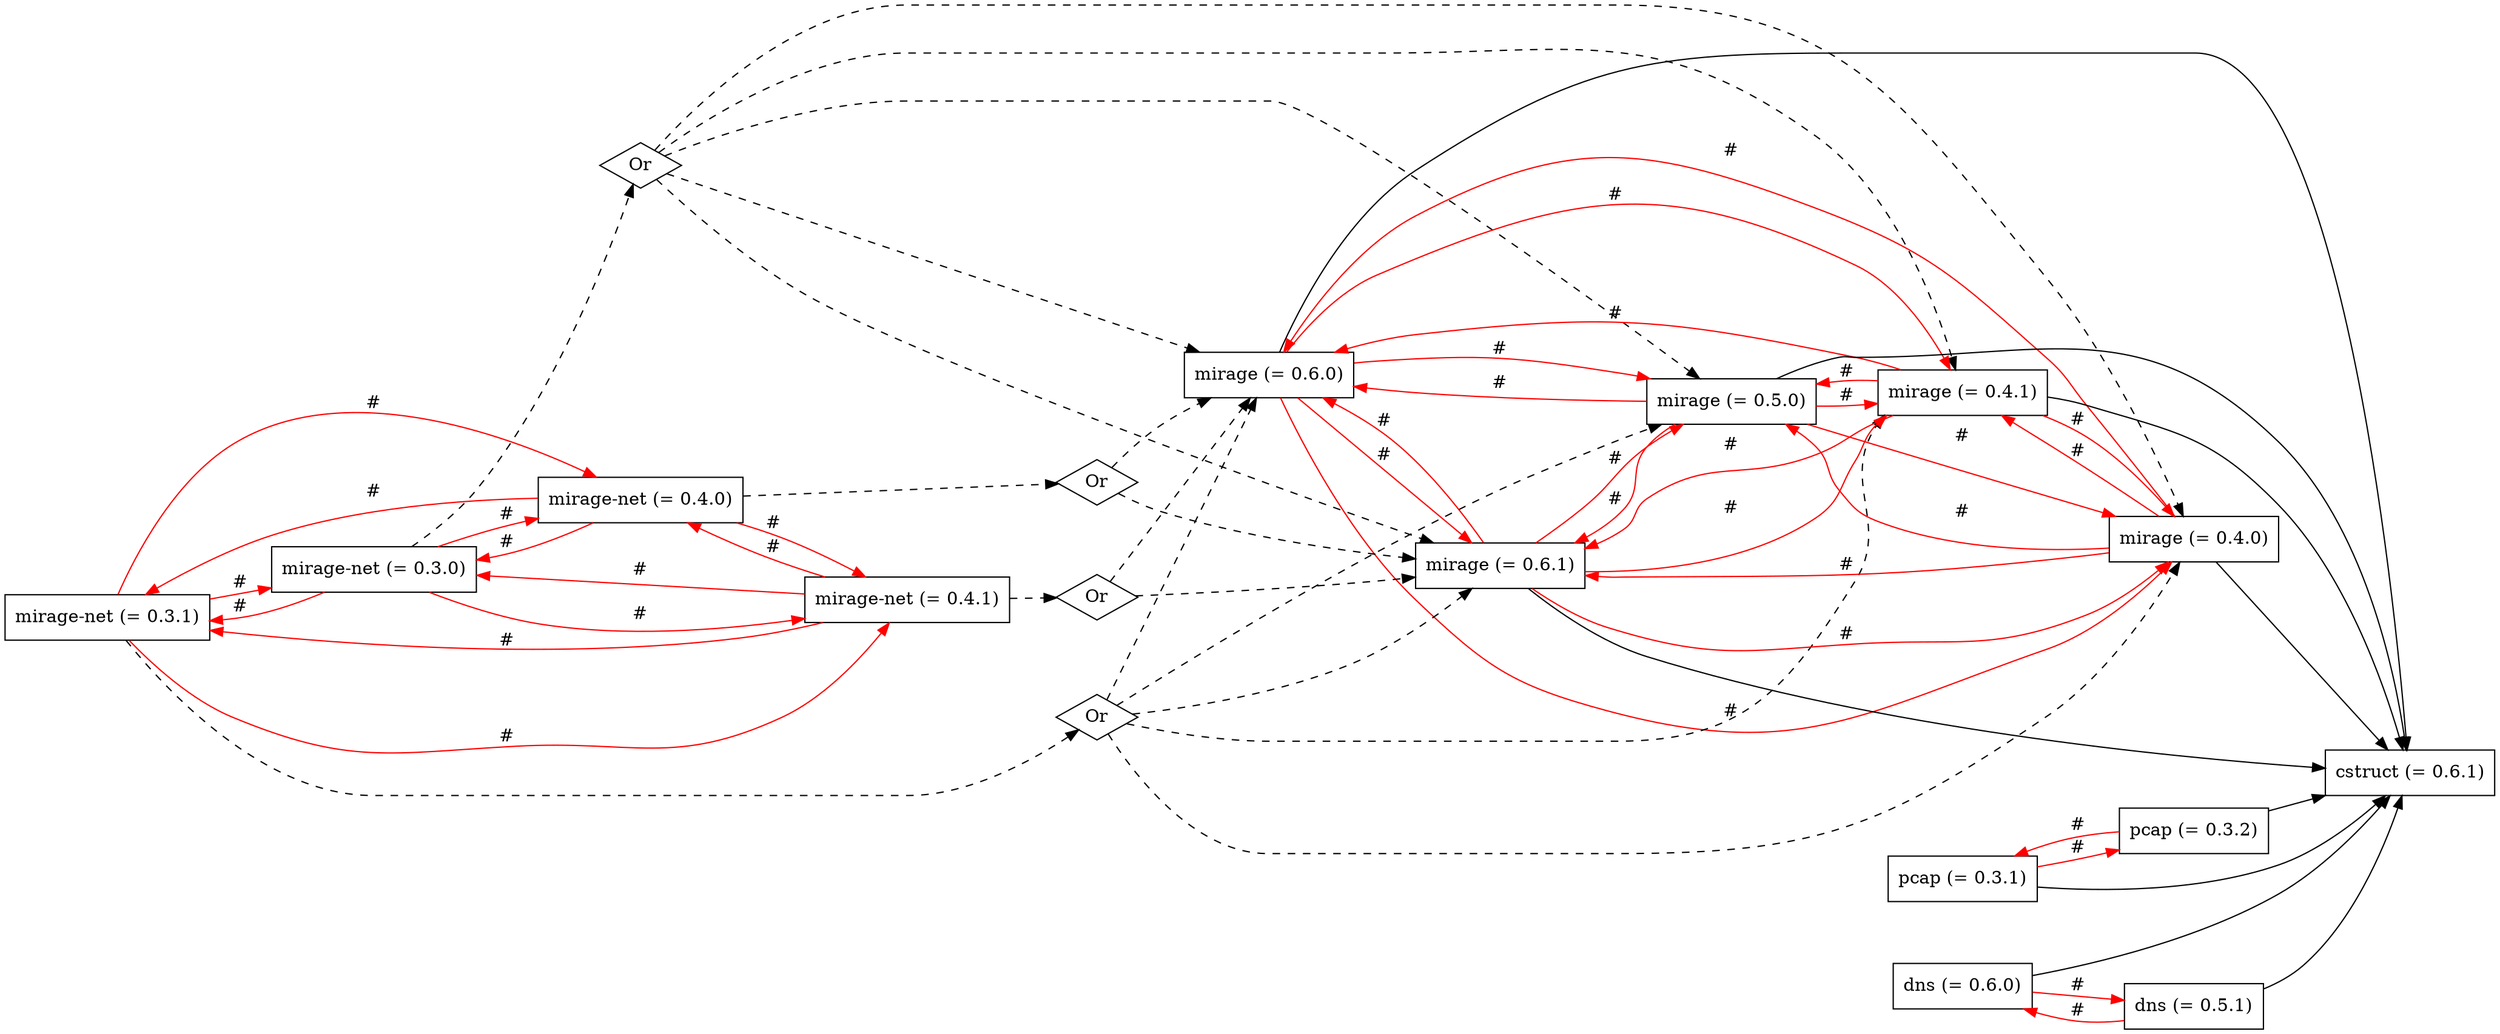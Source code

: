 digraph G {
  rankdir=LR;
  node [shape=box];
  "Ormirage-net (= 0.3.0)-0" [label="Or", shape=diamond];
  "mirage-net (= 0.3.0)";
  "mirage (= 0.6.0)";
  "Ormirage-net (= 0.3.1)-0" [label="Or", shape=diamond];
  "mirage-net (= 0.3.1)";
  "pcap (= 0.3.1)";
  "mirage (= 0.6.1)";
  "mirage (= 0.4.0)";
  "dns (= 0.6.0)";
  "mirage (= 0.4.1)";
  "Ormirage-net (= 0.4.1)-0" [label="Or", shape=diamond];
  "mirage-net (= 0.4.1)";
  "cstruct (= 0.6.1)";
  "mirage (= 0.5.0)";
  "pcap (= 0.3.2)";
  "dns (= 0.5.1)";
  "Ormirage-net (= 0.4.0)-0" [label="Or", shape=diamond];
  "mirage-net (= 0.4.0)";
  
  
  "Ormirage-net (= 0.3.0)-0" -> "mirage (= 0.4.0)" [style=dashed];
  "Ormirage-net (= 0.3.0)-0" -> "mirage (= 0.4.1)" [style=dashed];
  "Ormirage-net (= 0.3.0)-0" -> "mirage (= 0.5.0)" [style=dashed];
  "Ormirage-net (= 0.3.0)-0" -> "mirage (= 0.6.0)" [style=dashed];
  "Ormirage-net (= 0.3.0)-0" -> "mirage (= 0.6.1)" [style=dashed];
  "mirage-net (= 0.3.0)" -> "mirage-net (= 0.3.1)" [color="#FF0000",
                                                    style=solid, label="#"];
  "mirage-net (= 0.3.0)" -> "mirage-net (= 0.4.0)" [color="#FF0000",
                                                    style=solid, label="#"];
  "mirage-net (= 0.3.0)" -> "mirage-net (= 0.4.1)" [color="#FF0000",
                                                    style=solid, label="#"];
  "mirage-net (= 0.3.0)" -> "Ormirage-net (= 0.3.0)-0" [style=dashed];
  "mirage (= 0.6.0)" -> "cstruct (= 0.6.1)" [style=solid];
  "mirage (= 0.6.0)" -> "mirage (= 0.4.0)" [color="#FF0000", style=solid,
                                            label="#"];
  "mirage (= 0.6.0)" -> "mirage (= 0.4.1)" [color="#FF0000", style=solid,
                                            label="#"];
  "mirage (= 0.6.0)" -> "mirage (= 0.5.0)" [color="#FF0000", style=solid,
                                            label="#"];
  "mirage (= 0.6.0)" -> "mirage (= 0.6.1)" [color="#FF0000", style=solid,
                                            label="#"];
  "Ormirage-net (= 0.3.1)-0" -> "mirage (= 0.4.0)" [style=dashed];
  "Ormirage-net (= 0.3.1)-0" -> "mirage (= 0.4.1)" [style=dashed];
  "Ormirage-net (= 0.3.1)-0" -> "mirage (= 0.5.0)" [style=dashed];
  "Ormirage-net (= 0.3.1)-0" -> "mirage (= 0.6.0)" [style=dashed];
  "Ormirage-net (= 0.3.1)-0" -> "mirage (= 0.6.1)" [style=dashed];
  "mirage-net (= 0.3.1)" -> "mirage-net (= 0.3.0)" [color="#FF0000",
                                                    style=solid, label="#"];
  "mirage-net (= 0.3.1)" -> "mirage-net (= 0.4.0)" [color="#FF0000",
                                                    style=solid, label="#"];
  "mirage-net (= 0.3.1)" -> "mirage-net (= 0.4.1)" [color="#FF0000",
                                                    style=solid, label="#"];
  "mirage-net (= 0.3.1)" -> "Ormirage-net (= 0.3.1)-0" [style=dashed];
  "pcap (= 0.3.1)" -> "cstruct (= 0.6.1)" [style=solid];
  "pcap (= 0.3.1)" -> "pcap (= 0.3.2)" [color="#FF0000", style=solid,
                                        label="#"];
  "mirage (= 0.6.1)" -> "cstruct (= 0.6.1)" [style=solid];
  "mirage (= 0.6.1)" -> "mirage (= 0.4.0)" [color="#FF0000", style=solid,
                                            label="#"];
  "mirage (= 0.6.1)" -> "mirage (= 0.4.1)" [color="#FF0000", style=solid,
                                            label="#"];
  "mirage (= 0.6.1)" -> "mirage (= 0.5.0)" [color="#FF0000", style=solid,
                                            label="#"];
  "mirage (= 0.6.1)" -> "mirage (= 0.6.0)" [color="#FF0000", style=solid,
                                            label="#"];
  "mirage (= 0.4.0)" -> "cstruct (= 0.6.1)" [style=solid];
  "mirage (= 0.4.0)" -> "mirage (= 0.4.1)" [color="#FF0000", style=solid,
                                            label="#"];
  "mirage (= 0.4.0)" -> "mirage (= 0.5.0)" [color="#FF0000", style=solid,
                                            label="#"];
  "mirage (= 0.4.0)" -> "mirage (= 0.6.0)" [color="#FF0000", style=solid,
                                            label="#"];
  "mirage (= 0.4.0)" -> "mirage (= 0.6.1)" [color="#FF0000", style=solid,
                                            label="#"];
  "dns (= 0.6.0)" -> "cstruct (= 0.6.1)" [style=solid];
  "dns (= 0.6.0)" -> "dns (= 0.5.1)" [color="#FF0000", style=solid, label="#"];
  "mirage (= 0.4.1)" -> "cstruct (= 0.6.1)" [style=solid];
  "mirage (= 0.4.1)" -> "mirage (= 0.4.0)" [color="#FF0000", style=solid,
                                            label="#"];
  "mirage (= 0.4.1)" -> "mirage (= 0.5.0)" [color="#FF0000", style=solid,
                                            label="#"];
  "mirage (= 0.4.1)" -> "mirage (= 0.6.0)" [color="#FF0000", style=solid,
                                            label="#"];
  "mirage (= 0.4.1)" -> "mirage (= 0.6.1)" [color="#FF0000", style=solid,
                                            label="#"];
  "Ormirage-net (= 0.4.1)-0" -> "mirage (= 0.6.0)" [style=dashed];
  "Ormirage-net (= 0.4.1)-0" -> "mirage (= 0.6.1)" [style=dashed];
  "mirage-net (= 0.4.1)" -> "mirage-net (= 0.3.0)" [color="#FF0000",
                                                    style=solid, label="#"];
  "mirage-net (= 0.4.1)" -> "mirage-net (= 0.3.1)" [color="#FF0000",
                                                    style=solid, label="#"];
  "mirage-net (= 0.4.1)" -> "mirage-net (= 0.4.0)" [color="#FF0000",
                                                    style=solid, label="#"];
  "mirage-net (= 0.4.1)" -> "Ormirage-net (= 0.4.1)-0" [style=dashed];
  "mirage (= 0.5.0)" -> "cstruct (= 0.6.1)" [style=solid];
  "mirage (= 0.5.0)" -> "mirage (= 0.4.0)" [color="#FF0000", style=solid,
                                            label="#"];
  "mirage (= 0.5.0)" -> "mirage (= 0.4.1)" [color="#FF0000", style=solid,
                                            label="#"];
  "mirage (= 0.5.0)" -> "mirage (= 0.6.0)" [color="#FF0000", style=solid,
                                            label="#"];
  "mirage (= 0.5.0)" -> "mirage (= 0.6.1)" [color="#FF0000", style=solid,
                                            label="#"];
  "pcap (= 0.3.2)" -> "cstruct (= 0.6.1)" [style=solid];
  "pcap (= 0.3.2)" -> "pcap (= 0.3.1)" [color="#FF0000", style=solid,
                                        label="#"];
  "dns (= 0.5.1)" -> "cstruct (= 0.6.1)" [style=solid];
  "dns (= 0.5.1)" -> "dns (= 0.6.0)" [color="#FF0000", style=solid, label="#"];
  "Ormirage-net (= 0.4.0)-0" -> "mirage (= 0.6.0)" [style=dashed];
  "Ormirage-net (= 0.4.0)-0" -> "mirage (= 0.6.1)" [style=dashed];
  "mirage-net (= 0.4.0)" -> "mirage-net (= 0.3.0)" [color="#FF0000",
                                                    style=solid, label="#"];
  "mirage-net (= 0.4.0)" -> "mirage-net (= 0.3.1)" [color="#FF0000",
                                                    style=solid, label="#"];
  "mirage-net (= 0.4.0)" -> "mirage-net (= 0.4.1)" [color="#FF0000",
                                                    style=solid, label="#"];
  "mirage-net (= 0.4.0)" -> "Ormirage-net (= 0.4.0)-0" [style=dashed];
  
  }